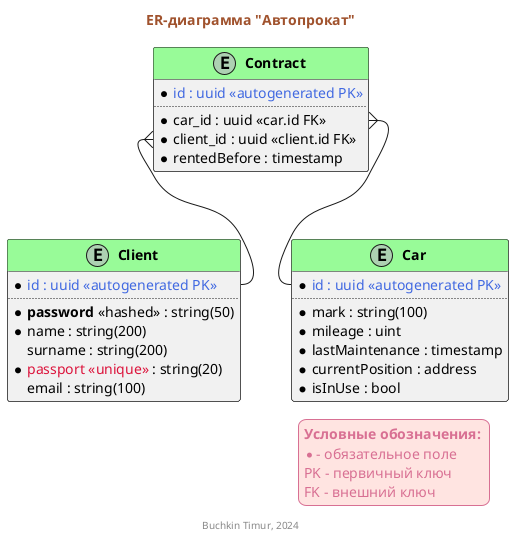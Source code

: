 @startuml Carsharing

!function $autogenerated($a)
!return "<color:RoyalBlue>" + $a + " <<autogenerated PK>></color>"
!endfunction

!function $unique($a)
!return "<color:Crimson>" + $a + " <<unique>></color>"
!endfunction

!function $setBold($a)
!return "<b>" + $a + " </b>"
!endfunction

!function $hashed($a)
!return $setBold($a) + "<<hashed>>"
!endfunction

skinparam LegendBackgroundColor MistyRose
skinparam LegendBorderColor PaleVioletRed
skinparam LegendFontColor PaleVioletRed

skinparam Class {
    HeaderBackgroundColor PaleGreen
}

'skinparam linetype ortho
skinparam TitleFontColor Sienna

Title ER-диаграмма "Автопрокат"

entity "$setBold("Client")" as client {
    * $autogenerated("id : uuid")
    ..
    * $hashed("password") : string(50)
    * name : string(200)
    surname : string(200)
    * $unique("passport") : string(20)
    email : string(100)
}

entity "$setBold("Contract")" as contract {
  * $autogenerated("id : uuid")
  ..
  * car_id : uuid <<car.id FK>>
  * client_id : uuid <<client.id FK>>
  * rentedBefore : timestamp
}

entity "$setBold("Car")" as car {
    * $autogenerated("id : uuid")
    ..
    * mark : string(100)
    * mileage : uint
    * lastMaintenance : timestamp 
    * currentPosition : address
    * isInUse : bool
}

contract::client_id }-- client::id
contract::car_id }-- car::id

legend right
$setBold("Условные обозначения:")
* - обязательное поле
PK - первичный ключ
FK - внешний ключ
end legend

footer Buchkin Timur, 2024

@enduml
